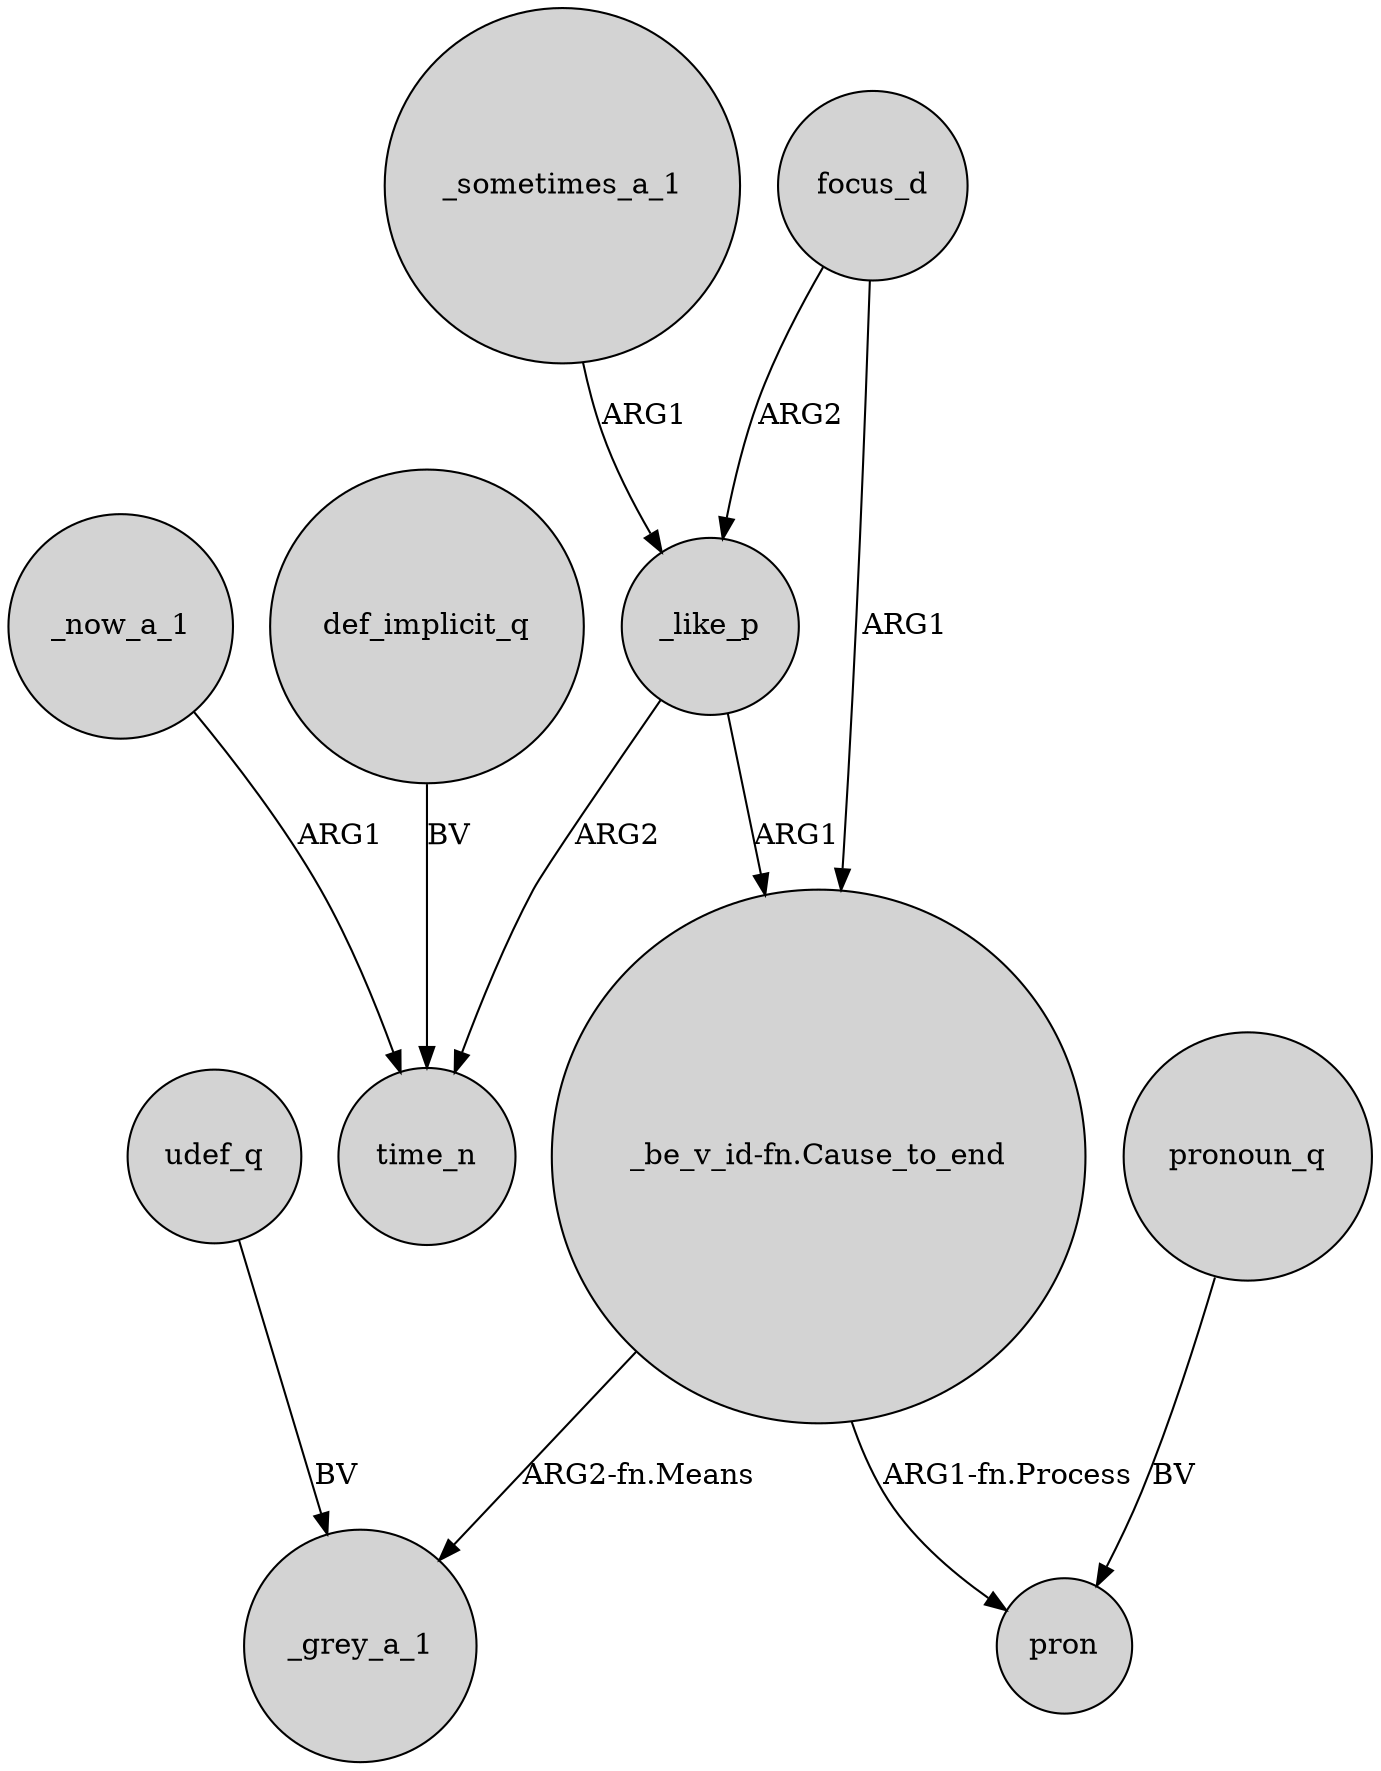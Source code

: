 digraph {
	node [shape=circle style=filled]
	focus_d -> "_be_v_id-fn.Cause_to_end" [label=ARG1]
	focus_d -> _like_p [label=ARG2]
	udef_q -> _grey_a_1 [label=BV]
	_like_p -> time_n [label=ARG2]
	_now_a_1 -> time_n [label=ARG1]
	_like_p -> "_be_v_id-fn.Cause_to_end" [label=ARG1]
	_sometimes_a_1 -> _like_p [label=ARG1]
	pronoun_q -> pron [label=BV]
	def_implicit_q -> time_n [label=BV]
	"_be_v_id-fn.Cause_to_end" -> pron [label="ARG1-fn.Process"]
	"_be_v_id-fn.Cause_to_end" -> _grey_a_1 [label="ARG2-fn.Means"]
}
